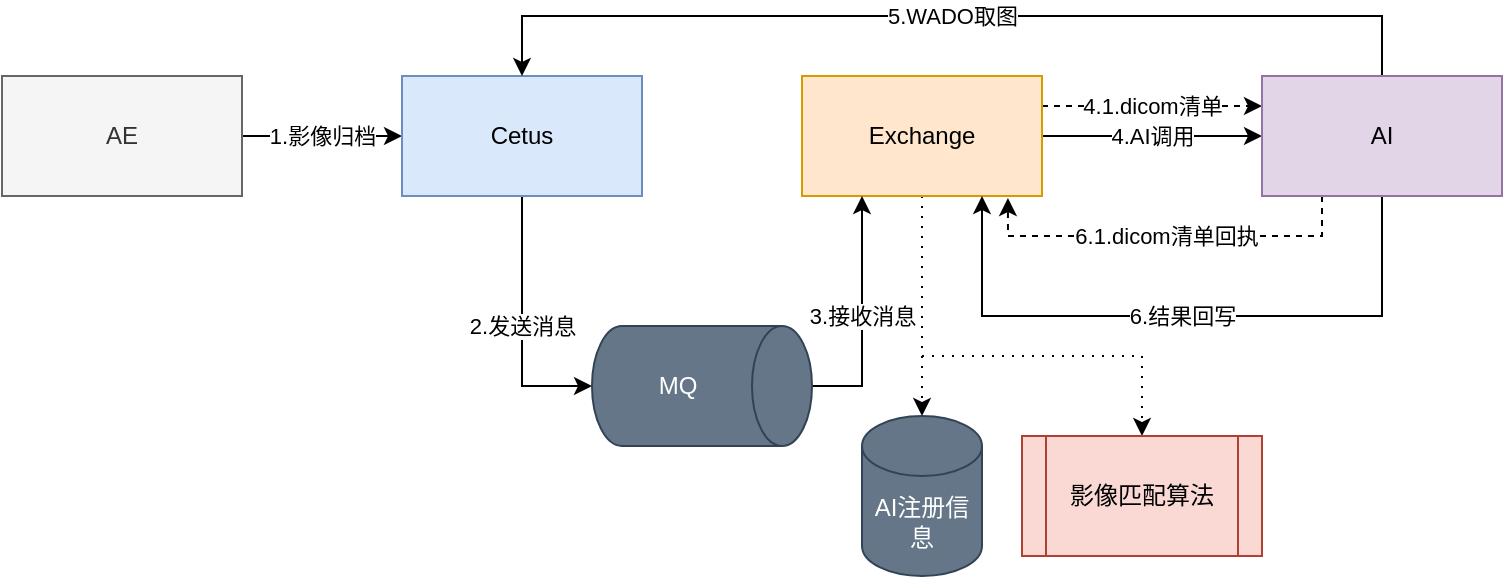 <mxfile version="19.0.3" type="device"><diagram id="qufD3X7hZ7e4FnpV67Wv" name="Page-1"><mxGraphModel dx="525" dy="469" grid="1" gridSize="10" guides="1" tooltips="1" connect="1" arrows="1" fold="1" page="1" pageScale="1" pageWidth="1169" pageHeight="827" math="0" shadow="0"><root><mxCell id="0"/><mxCell id="1" parent="0"/><mxCell id="_SwyI0r9JEptsUjr87VP-8" value="1.影像归档" style="edgeStyle=orthogonalEdgeStyle;rounded=0;orthogonalLoop=1;jettySize=auto;html=1;entryX=0;entryY=0.5;entryDx=0;entryDy=0;" edge="1" parent="1" source="_SwyI0r9JEptsUjr87VP-4" target="_SwyI0r9JEptsUjr87VP-5"><mxGeometry relative="1" as="geometry"/></mxCell><mxCell id="_SwyI0r9JEptsUjr87VP-4" value="AE" style="rounded=0;whiteSpace=wrap;html=1;fillColor=#f5f5f5;fontColor=#333333;strokeColor=#666666;" vertex="1" parent="1"><mxGeometry x="90" y="230" width="120" height="60" as="geometry"/></mxCell><mxCell id="_SwyI0r9JEptsUjr87VP-9" value="2.发送消息" style="edgeStyle=orthogonalEdgeStyle;rounded=0;orthogonalLoop=1;jettySize=auto;html=1;entryX=0.5;entryY=1;entryDx=0;entryDy=0;entryPerimeter=0;" edge="1" parent="1" source="_SwyI0r9JEptsUjr87VP-5" target="_SwyI0r9JEptsUjr87VP-11"><mxGeometry relative="1" as="geometry"/></mxCell><mxCell id="_SwyI0r9JEptsUjr87VP-5" value="Cetus" style="rounded=0;whiteSpace=wrap;html=1;fillColor=#dae8fc;strokeColor=#6c8ebf;" vertex="1" parent="1"><mxGeometry x="290" y="230" width="120" height="60" as="geometry"/></mxCell><mxCell id="_SwyI0r9JEptsUjr87VP-10" value="4.AI调用" style="edgeStyle=orthogonalEdgeStyle;rounded=0;orthogonalLoop=1;jettySize=auto;html=1;entryX=0;entryY=0.5;entryDx=0;entryDy=0;" edge="1" parent="1" source="_SwyI0r9JEptsUjr87VP-6" target="_SwyI0r9JEptsUjr87VP-7"><mxGeometry relative="1" as="geometry"/></mxCell><mxCell id="_SwyI0r9JEptsUjr87VP-15" value="4.1.dicom清单" style="edgeStyle=orthogonalEdgeStyle;rounded=0;orthogonalLoop=1;jettySize=auto;html=1;exitX=1;exitY=0.25;exitDx=0;exitDy=0;entryX=0;entryY=0.25;entryDx=0;entryDy=0;dashed=1;" edge="1" parent="1" source="_SwyI0r9JEptsUjr87VP-6" target="_SwyI0r9JEptsUjr87VP-7"><mxGeometry relative="1" as="geometry"/></mxCell><mxCell id="_SwyI0r9JEptsUjr87VP-18" style="edgeStyle=orthogonalEdgeStyle;rounded=0;orthogonalLoop=1;jettySize=auto;html=1;exitX=0.5;exitY=1;exitDx=0;exitDy=0;dashed=1;dashPattern=1 4;" edge="1" parent="1" source="_SwyI0r9JEptsUjr87VP-6" target="_SwyI0r9JEptsUjr87VP-17"><mxGeometry relative="1" as="geometry"/></mxCell><mxCell id="_SwyI0r9JEptsUjr87VP-20" style="edgeStyle=orthogonalEdgeStyle;rounded=0;orthogonalLoop=1;jettySize=auto;html=1;exitX=0.5;exitY=1;exitDx=0;exitDy=0;dashed=1;dashPattern=1 4;" edge="1" parent="1" source="_SwyI0r9JEptsUjr87VP-6" target="_SwyI0r9JEptsUjr87VP-19"><mxGeometry relative="1" as="geometry"><Array as="points"><mxPoint x="550" y="370"/><mxPoint x="660" y="370"/></Array></mxGeometry></mxCell><mxCell id="_SwyI0r9JEptsUjr87VP-6" value="Exchange" style="rounded=0;whiteSpace=wrap;html=1;fillColor=#ffe6cc;strokeColor=#d79b00;" vertex="1" parent="1"><mxGeometry x="490" y="230" width="120" height="60" as="geometry"/></mxCell><mxCell id="_SwyI0r9JEptsUjr87VP-13" value="5.WADO取图" style="edgeStyle=orthogonalEdgeStyle;rounded=0;orthogonalLoop=1;jettySize=auto;html=1;entryX=0.5;entryY=0;entryDx=0;entryDy=0;exitX=0.5;exitY=0;exitDx=0;exitDy=0;" edge="1" parent="1" source="_SwyI0r9JEptsUjr87VP-7" target="_SwyI0r9JEptsUjr87VP-5"><mxGeometry relative="1" as="geometry"><Array as="points"><mxPoint x="780" y="200"/><mxPoint x="350" y="200"/></Array></mxGeometry></mxCell><mxCell id="_SwyI0r9JEptsUjr87VP-14" value="6.结果回写" style="edgeStyle=orthogonalEdgeStyle;rounded=0;orthogonalLoop=1;jettySize=auto;html=1;entryX=0.75;entryY=1;entryDx=0;entryDy=0;exitX=0.5;exitY=1;exitDx=0;exitDy=0;" edge="1" parent="1" source="_SwyI0r9JEptsUjr87VP-7" target="_SwyI0r9JEptsUjr87VP-6"><mxGeometry relative="1" as="geometry"><Array as="points"><mxPoint x="780" y="350"/><mxPoint x="580" y="350"/></Array></mxGeometry></mxCell><mxCell id="_SwyI0r9JEptsUjr87VP-16" value="6.1.dicom清单回执" style="edgeStyle=orthogonalEdgeStyle;rounded=0;orthogonalLoop=1;jettySize=auto;html=1;exitX=0.25;exitY=1;exitDx=0;exitDy=0;entryX=0.858;entryY=1.017;entryDx=0;entryDy=0;entryPerimeter=0;dashed=1;" edge="1" parent="1" source="_SwyI0r9JEptsUjr87VP-7" target="_SwyI0r9JEptsUjr87VP-6"><mxGeometry relative="1" as="geometry"/></mxCell><mxCell id="_SwyI0r9JEptsUjr87VP-7" value="AI" style="rounded=0;whiteSpace=wrap;html=1;fillColor=#e1d5e7;strokeColor=#9673a6;" vertex="1" parent="1"><mxGeometry x="720" y="230" width="120" height="60" as="geometry"/></mxCell><mxCell id="_SwyI0r9JEptsUjr87VP-12" value="3.接收消息" style="edgeStyle=orthogonalEdgeStyle;rounded=0;orthogonalLoop=1;jettySize=auto;html=1;exitX=0.5;exitY=0;exitDx=0;exitDy=0;exitPerimeter=0;entryX=0.25;entryY=1;entryDx=0;entryDy=0;" edge="1" parent="1" source="_SwyI0r9JEptsUjr87VP-11" target="_SwyI0r9JEptsUjr87VP-6"><mxGeometry relative="1" as="geometry"><Array as="points"><mxPoint x="520" y="385"/></Array></mxGeometry></mxCell><mxCell id="_SwyI0r9JEptsUjr87VP-11" value="MQ" style="shape=cylinder3;whiteSpace=wrap;html=1;boundedLbl=1;backgroundOutline=1;size=15;rotation=90;horizontal=0;fillColor=#647687;fontColor=#ffffff;strokeColor=#314354;" vertex="1" parent="1"><mxGeometry x="410" y="330" width="60" height="110" as="geometry"/></mxCell><mxCell id="_SwyI0r9JEptsUjr87VP-17" value="AI注册信息" style="shape=cylinder3;whiteSpace=wrap;html=1;boundedLbl=1;backgroundOutline=1;size=15;fillColor=#647687;fontColor=#ffffff;strokeColor=#314354;" vertex="1" parent="1"><mxGeometry x="520" y="400" width="60" height="80" as="geometry"/></mxCell><mxCell id="_SwyI0r9JEptsUjr87VP-19" value="影像匹配算法" style="shape=process;whiteSpace=wrap;html=1;backgroundOutline=1;fillColor=#fad9d5;strokeColor=#ae4132;" vertex="1" parent="1"><mxGeometry x="600" y="410" width="120" height="60" as="geometry"/></mxCell></root></mxGraphModel></diagram></mxfile>